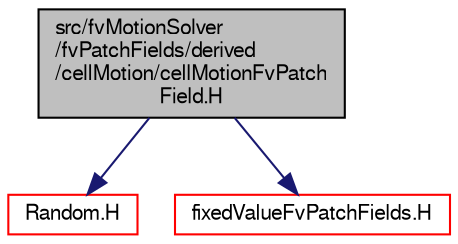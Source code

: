 digraph "src/fvMotionSolver/fvPatchFields/derived/cellMotion/cellMotionFvPatchField.H"
{
  bgcolor="transparent";
  edge [fontname="FreeSans",fontsize="10",labelfontname="FreeSans",labelfontsize="10"];
  node [fontname="FreeSans",fontsize="10",shape=record];
  Node0 [label="src/fvMotionSolver\l/fvPatchFields/derived\l/cellMotion/cellMotionFvPatch\lField.H",height=0.2,width=0.4,color="black", fillcolor="grey75", style="filled", fontcolor="black"];
  Node0 -> Node1 [color="midnightblue",fontsize="10",style="solid",fontname="FreeSans"];
  Node1 [label="Random.H",height=0.2,width=0.4,color="red",URL="$a12464.html"];
  Node0 -> Node56 [color="midnightblue",fontsize="10",style="solid",fontname="FreeSans"];
  Node56 [label="fixedValueFvPatchFields.H",height=0.2,width=0.4,color="red",URL="$a01484.html"];
}
